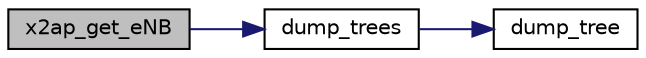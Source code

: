 digraph "x2ap_get_eNB"
{
 // LATEX_PDF_SIZE
  edge [fontname="Helvetica",fontsize="10",labelfontname="Helvetica",labelfontsize="10"];
  node [fontname="Helvetica",fontsize="10",shape=record];
  rankdir="LR";
  Node1 [label="x2ap_get_eNB",height=0.2,width=0.4,color="black", fillcolor="grey75", style="filled", fontcolor="black",tooltip=" "];
  Node1 -> Node2 [color="midnightblue",fontsize="10",style="solid",fontname="Helvetica"];
  Node2 [label="dump_trees",height=0.2,width=0.4,color="black", fillcolor="white", style="filled",URL="$x2ap__eNB__management__procedures_8c.html#a0a970f35038de36c9a484e951e3dc86f",tooltip=" "];
  Node2 -> Node3 [color="midnightblue",fontsize="10",style="solid",fontname="Helvetica"];
  Node3 [label="dump_tree",height=0.2,width=0.4,color="black", fillcolor="white", style="filled",URL="$x2ap__eNB__management__procedures_8c.html#a0ad81224be108cd5f38544cc56401cfe",tooltip=" "];
}
